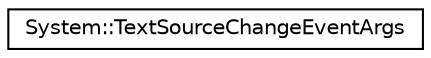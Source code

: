 digraph G
{
  edge [fontname="Helvetica",fontsize="10",labelfontname="Helvetica",labelfontsize="10"];
  node [fontname="Helvetica",fontsize="10",shape=record];
  rankdir="LR";
  Node1 [label="System::TextSourceChangeEventArgs",height=0.2,width=0.4,color="black", fillcolor="white", style="filled",URL="$struct_system_1_1_text_source_change_event_args.html"];
}
